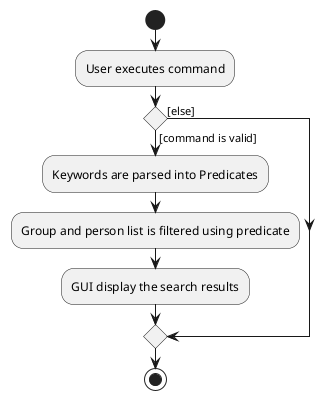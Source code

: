 @startuml
start
:User executes command;

if () then ([command is valid])
    :Keywords are parsed into Predicates;
    :Group and person list is filtered using predicate;
    :GUI display the search results;
else([else])
endif
stop
@enduml

